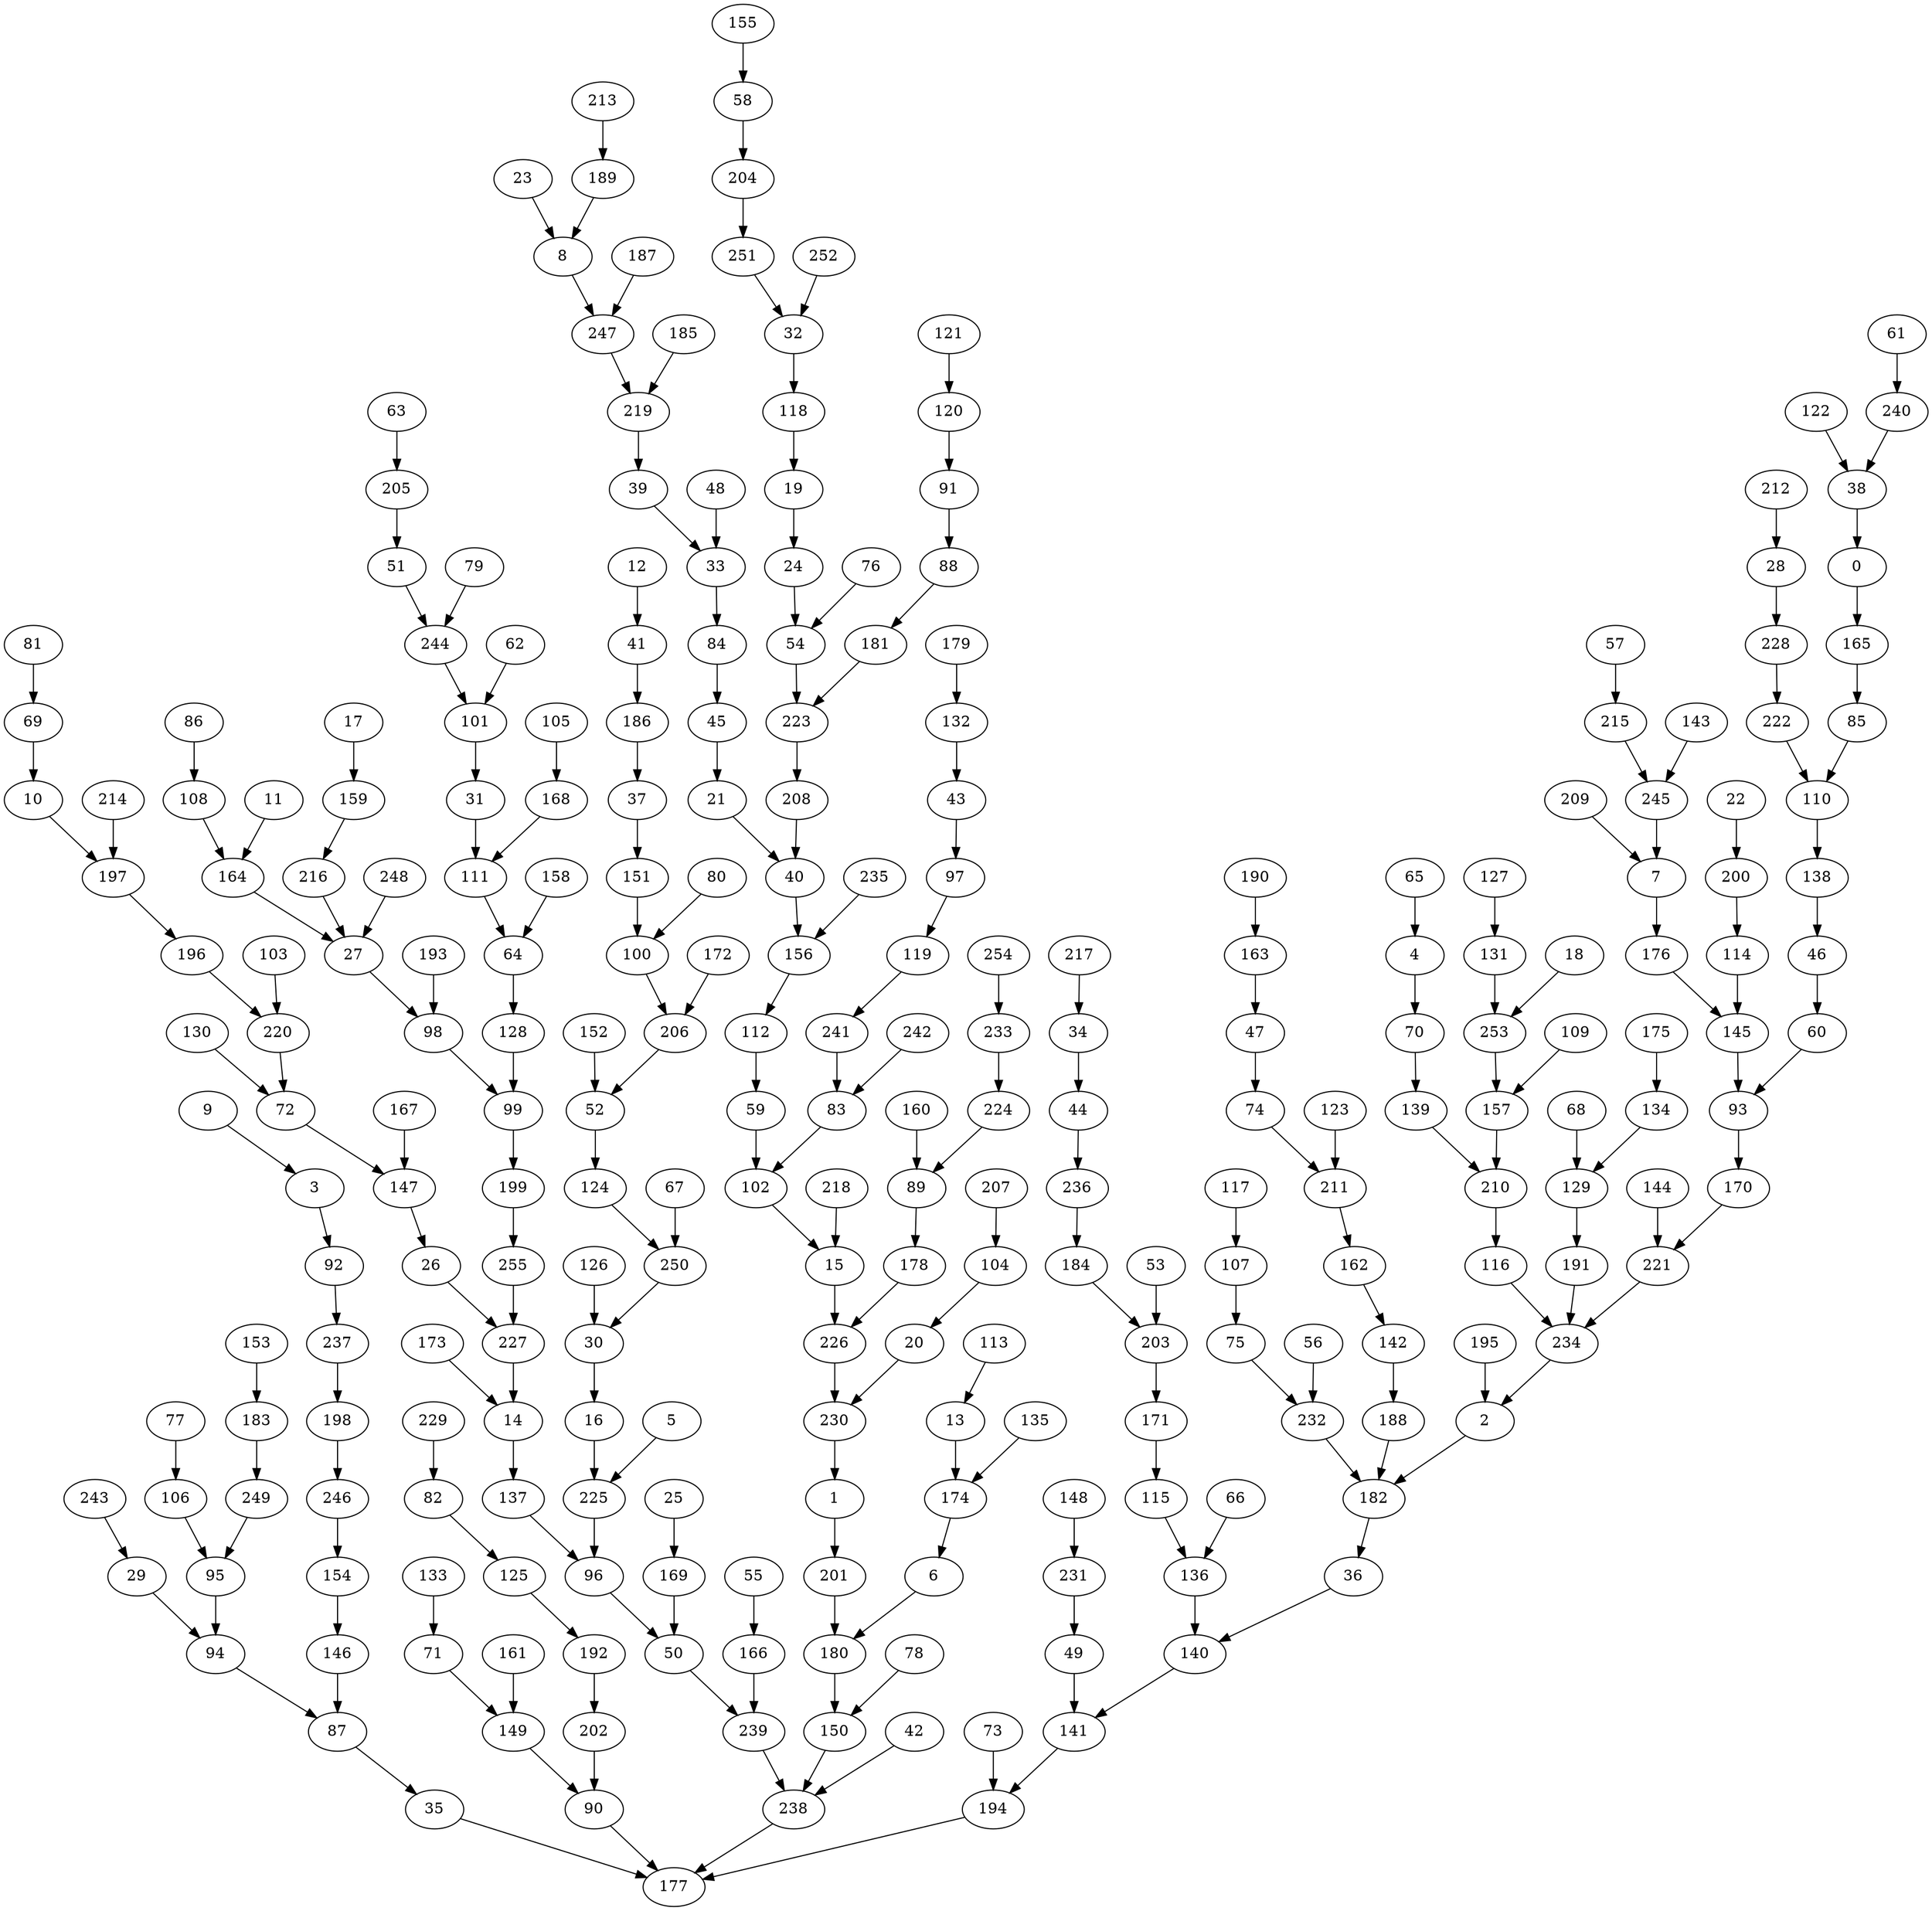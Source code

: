 strict digraph "" {
	0 -> 165;
	38 -> 0;
	1 -> 201;
	230 -> 1;
	2 -> 182;
	195 -> 2;
	234 -> 2;
	3 -> 92;
	9 -> 3;
	4 -> 70;
	65 -> 4;
	6 -> 180;
	174 -> 6;
	7 -> 176;
	209 -> 7;
	245 -> 7;
	8 -> 247;
	23 -> 8;
	189 -> 8;
	10 -> 197;
	69 -> 10;
	13 -> 174;
	113 -> 13;
	14 -> 137;
	173 -> 14;
	227 -> 14;
	15 -> 226;
	102 -> 15;
	218 -> 15;
	16 -> 225;
	30 -> 16;
	19 -> 24;
	118 -> 19;
	20 -> 230;
	104 -> 20;
	21 -> 40;
	45 -> 21;
	24 -> 54;
	26 -> 227;
	147 -> 26;
	27 -> 98;
	164 -> 27;
	216 -> 27;
	248 -> 27;
	28 -> 228;
	212 -> 28;
	29 -> 94;
	243 -> 29;
	126 -> 30;
	250 -> 30;
	31 -> 111;
	101 -> 31;
	32 -> 118;
	251 -> 32;
	252 -> 32;
	33 -> 84;
	39 -> 33;
	48 -> 33;
	34 -> 44;
	217 -> 34;
	35 -> 177;
	87 -> 35;
	36 -> 140;
	182 -> 36;
	37 -> 151;
	186 -> 37;
	122 -> 38;
	240 -> 38;
	219 -> 39;
	40 -> 156;
	208 -> 40;
	41 -> 186;
	12 -> 41;
	43 -> 97;
	132 -> 43;
	44 -> 236;
	84 -> 45;
	46 -> 60;
	138 -> 46;
	47 -> 74;
	163 -> 47;
	49 -> 141;
	231 -> 49;
	50 -> 239;
	96 -> 50;
	169 -> 50;
	51 -> 244;
	205 -> 51;
	52 -> 124;
	152 -> 52;
	206 -> 52;
	54 -> 223;
	76 -> 54;
	58 -> 204;
	155 -> 58;
	59 -> 102;
	112 -> 59;
	60 -> 93;
	64 -> 128;
	111 -> 64;
	158 -> 64;
	81 -> 69;
	70 -> 139;
	71 -> 149;
	133 -> 71;
	72 -> 147;
	130 -> 72;
	220 -> 72;
	74 -> 211;
	75 -> 232;
	107 -> 75;
	82 -> 125;
	229 -> 82;
	83 -> 102;
	241 -> 83;
	242 -> 83;
	85 -> 110;
	165 -> 85;
	94 -> 87;
	146 -> 87;
	88 -> 181;
	91 -> 88;
	89 -> 178;
	160 -> 89;
	224 -> 89;
	90 -> 177;
	149 -> 90;
	202 -> 90;
	120 -> 91;
	92 -> 237;
	93 -> 170;
	145 -> 93;
	95 -> 94;
	106 -> 95;
	249 -> 95;
	137 -> 96;
	225 -> 96;
	97 -> 119;
	98 -> 99;
	193 -> 98;
	99 -> 199;
	128 -> 99;
	100 -> 206;
	80 -> 100;
	151 -> 100;
	62 -> 101;
	244 -> 101;
	207 -> 104;
	77 -> 106;
	117 -> 107;
	108 -> 164;
	86 -> 108;
	110 -> 138;
	222 -> 110;
	168 -> 111;
	156 -> 112;
	114 -> 145;
	200 -> 114;
	115 -> 136;
	171 -> 115;
	116 -> 234;
	210 -> 116;
	119 -> 241;
	121 -> 120;
	124 -> 250;
	125 -> 192;
	129 -> 191;
	68 -> 129;
	134 -> 129;
	131 -> 253;
	127 -> 131;
	179 -> 132;
	175 -> 134;
	136 -> 140;
	66 -> 136;
	139 -> 210;
	140 -> 141;
	141 -> 194;
	142 -> 188;
	162 -> 142;
	176 -> 145;
	154 -> 146;
	167 -> 147;
	161 -> 149;
	150 -> 238;
	78 -> 150;
	180 -> 150;
	246 -> 154;
	235 -> 156;
	157 -> 210;
	109 -> 157;
	253 -> 157;
	159 -> 216;
	17 -> 159;
	211 -> 162;
	190 -> 163;
	11 -> 164;
	166 -> 239;
	55 -> 166;
	105 -> 168;
	25 -> 169;
	170 -> 221;
	203 -> 171;
	135 -> 174;
	194 -> 177;
	238 -> 177;
	178 -> 226;
	201 -> 180;
	181 -> 223;
	188 -> 182;
	232 -> 182;
	183 -> 249;
	153 -> 183;
	184 -> 203;
	236 -> 184;
	213 -> 189;
	191 -> 234;
	192 -> 202;
	73 -> 194;
	196 -> 220;
	197 -> 196;
	214 -> 197;
	198 -> 246;
	237 -> 198;
	199 -> 255;
	22 -> 200;
	53 -> 203;
	204 -> 251;
	63 -> 205;
	172 -> 206;
	223 -> 208;
	123 -> 211;
	215 -> 245;
	57 -> 215;
	185 -> 219;
	247 -> 219;
	103 -> 220;
	221 -> 234;
	144 -> 221;
	228 -> 222;
	233 -> 224;
	5 -> 225;
	226 -> 230;
	255 -> 227;
	148 -> 231;
	56 -> 232;
	254 -> 233;
	42 -> 238;
	239 -> 238;
	61 -> 240;
	79 -> 244;
	143 -> 245;
	187 -> 247;
	67 -> 250;
	18 -> 253;
}
